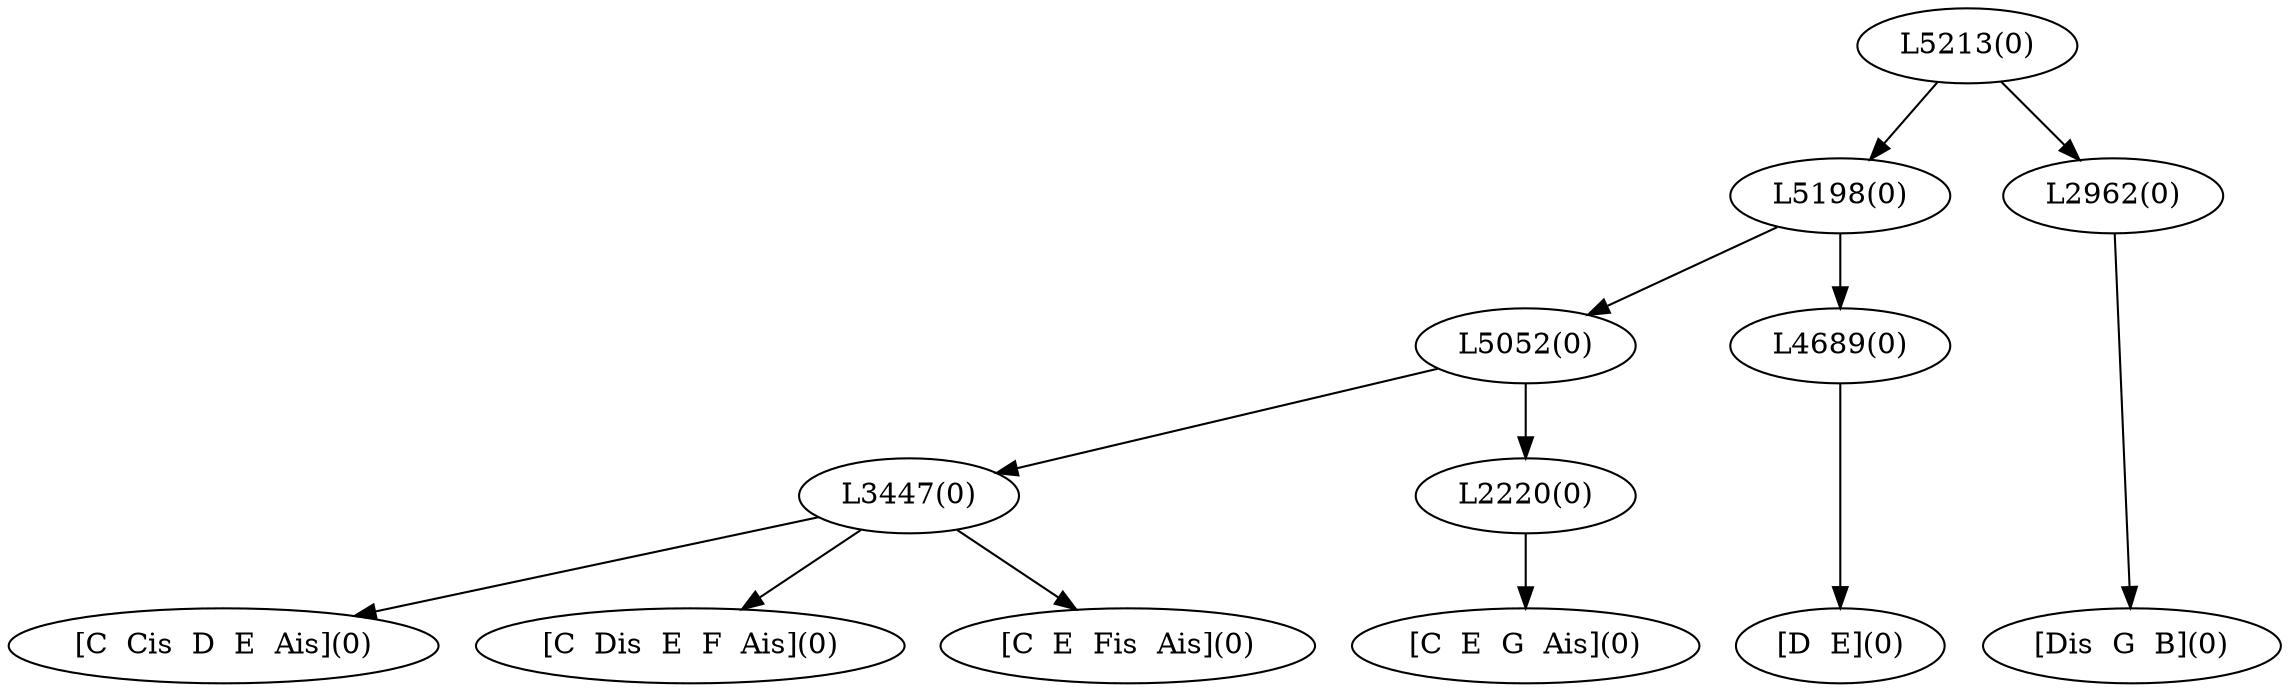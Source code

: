 digraph sample{
"L3447(0)"->"[C  Cis  D  E  Ais](0)"
"L3447(0)"->"[C  Dis  E  F  Ais](0)"
"L3447(0)"->"[C  E  Fis  Ais](0)"
"L2220(0)"->"[C  E  G  Ais](0)"
"L5052(0)"->"L3447(0)"
"L5052(0)"->"L2220(0)"
"L4689(0)"->"[D  E](0)"
"L5198(0)"->"L5052(0)"
"L5198(0)"->"L4689(0)"
"L2962(0)"->"[Dis  G  B](0)"
"L5213(0)"->"L5198(0)"
"L5213(0)"->"L2962(0)"
{rank = min; "L5213(0)"}
{rank = same; "L5198(0)"; "L2962(0)";}
{rank = same; "L5052(0)"; "L4689(0)";}
{rank = same; "L3447(0)"; "L2220(0)";}
{rank = max; "[C  Cis  D  E  Ais](0)"; "[C  Dis  E  F  Ais](0)"; "[C  E  Fis  Ais](0)"; "[C  E  G  Ais](0)"; "[D  E](0)"; "[Dis  G  B](0)";}
}